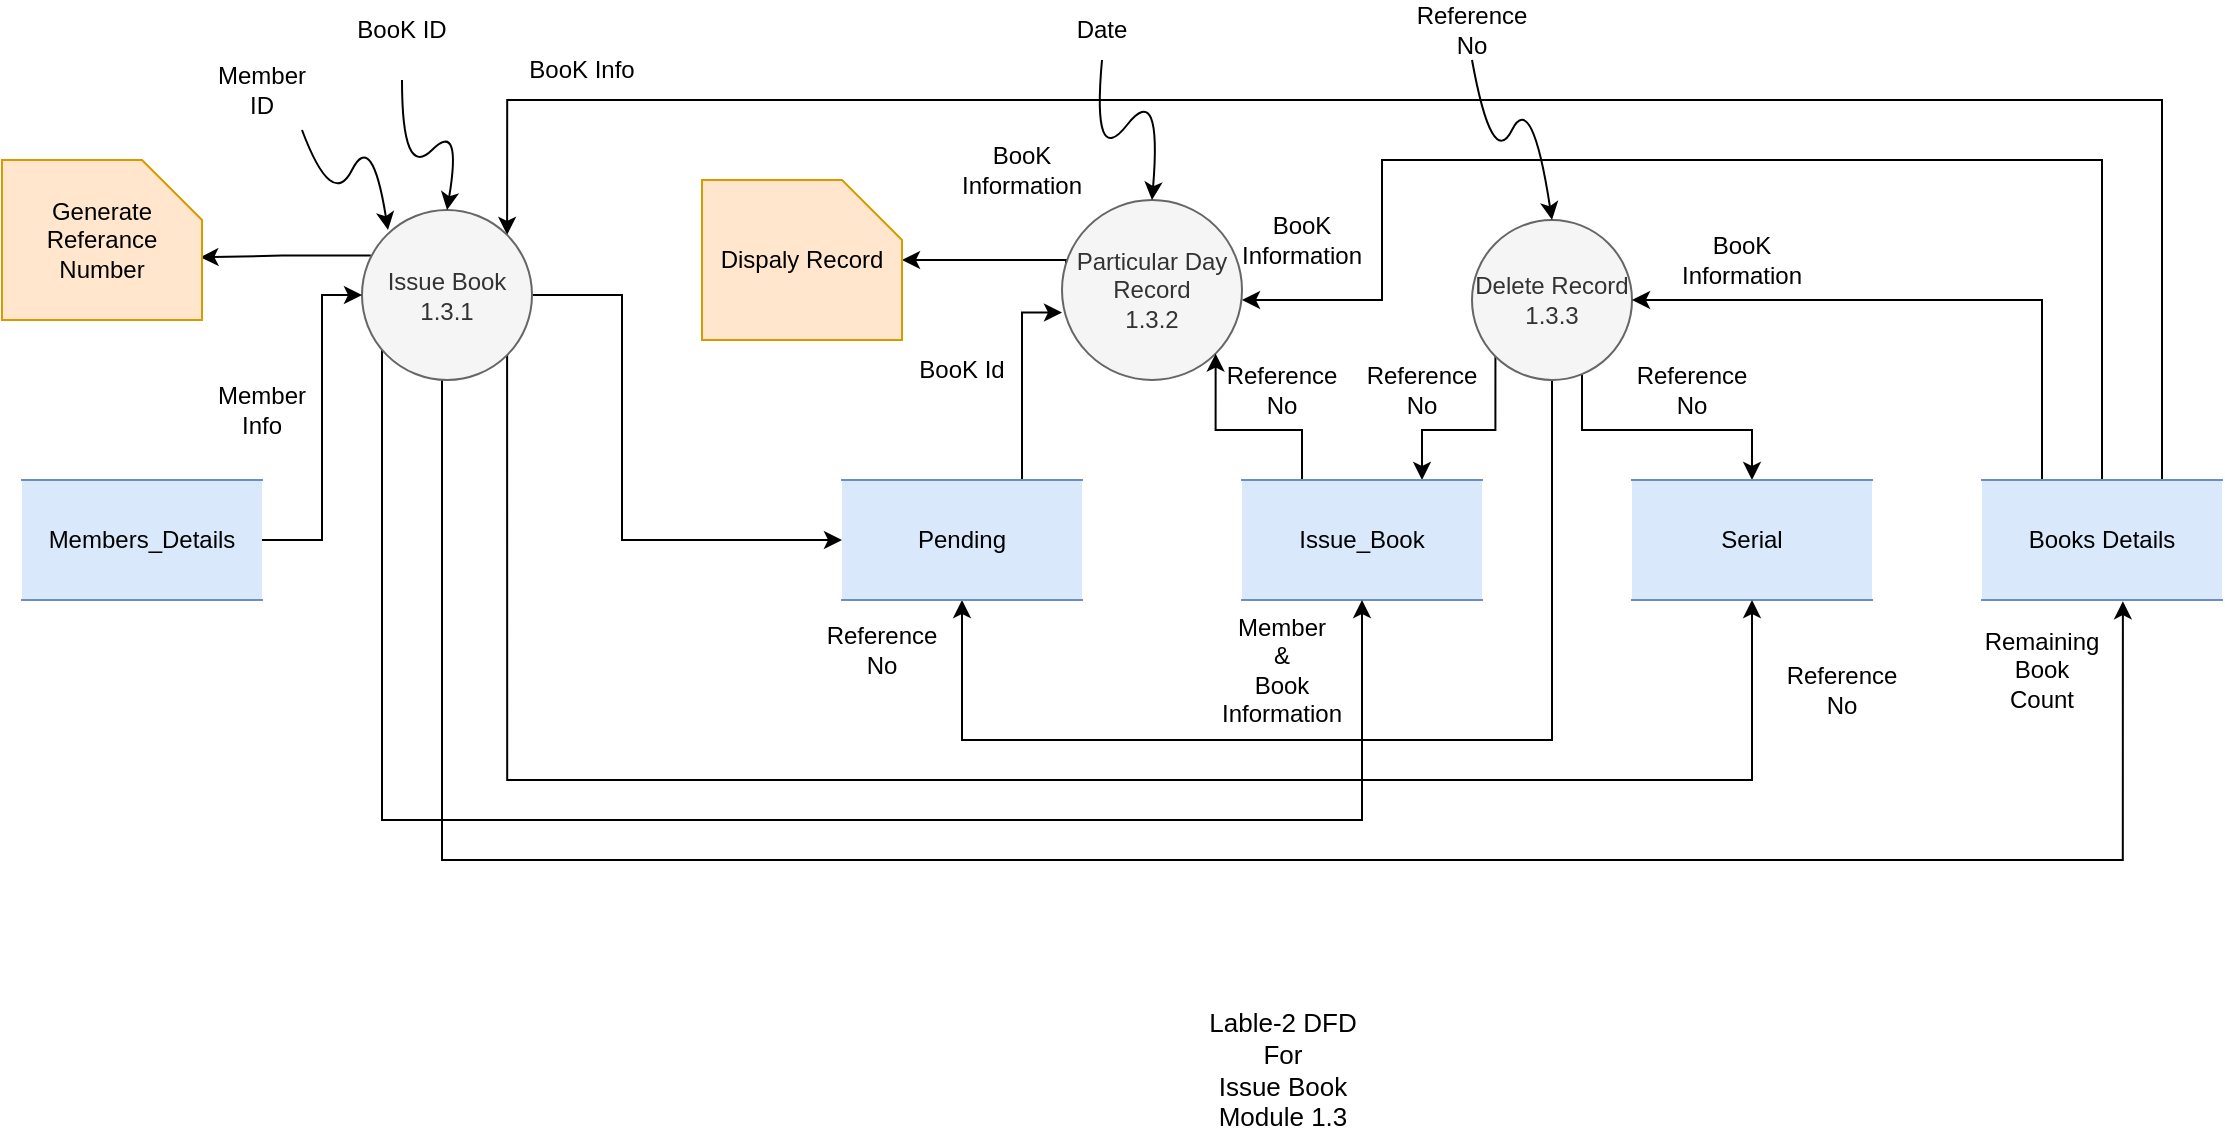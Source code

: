<mxfile version="18.0.2" type="device"><diagram id="BuydDHhDuwkZi3iiF6fx" name="Page-1"><mxGraphModel dx="1888" dy="481" grid="1" gridSize="10" guides="1" tooltips="1" connect="1" arrows="1" fold="1" page="1" pageScale="1" pageWidth="850" pageHeight="1100" math="0" shadow="0"><root><mxCell id="0"/><mxCell id="1" parent="0"/><mxCell id="3z3IuGt7AWNPgAiDlC_y-36" style="edgeStyle=orthogonalEdgeStyle;rounded=0;orthogonalLoop=1;jettySize=auto;html=1;exitX=0.05;exitY=0.293;exitDx=0;exitDy=0;entryX=0.5;entryY=0;entryDx=0;entryDy=0;entryPerimeter=0;exitPerimeter=0;" parent="1" source="3z3IuGt7AWNPgAiDlC_y-1" target="3z3IuGt7AWNPgAiDlC_y-25" edge="1"><mxGeometry relative="1" as="geometry"><Array as="points"><mxPoint x="222" y="173"/><mxPoint x="222" y="170"/></Array></mxGeometry></mxCell><mxCell id="3z3IuGt7AWNPgAiDlC_y-1" value="Particular Day&lt;br&gt;Record&lt;br&gt;1.3.2" style="ellipse;whiteSpace=wrap;html=1;aspect=fixed;fillColor=#f5f5f5;fontColor=#333333;strokeColor=#666666;" parent="1" vertex="1"><mxGeometry x="220" y="140" width="90" height="90" as="geometry"/></mxCell><mxCell id="3z3IuGt7AWNPgAiDlC_y-4" style="edgeStyle=orthogonalEdgeStyle;rounded=0;orthogonalLoop=1;jettySize=auto;html=1;exitX=0;exitY=1;exitDx=0;exitDy=0;entryX=0.75;entryY=0;entryDx=0;entryDy=0;" parent="1" source="3z3IuGt7AWNPgAiDlC_y-2" target="3z3IuGt7AWNPgAiDlC_y-3" edge="1"><mxGeometry relative="1" as="geometry"/></mxCell><mxCell id="3z3IuGt7AWNPgAiDlC_y-13" style="edgeStyle=orthogonalEdgeStyle;rounded=0;orthogonalLoop=1;jettySize=auto;html=1;exitX=1;exitY=1;exitDx=0;exitDy=0;entryX=0.5;entryY=0;entryDx=0;entryDy=0;" parent="1" source="3z3IuGt7AWNPgAiDlC_y-2" target="3z3IuGt7AWNPgAiDlC_y-9" edge="1"><mxGeometry relative="1" as="geometry"><Array as="points"><mxPoint x="480" y="218"/><mxPoint x="480" y="255"/><mxPoint x="565" y="255"/></Array></mxGeometry></mxCell><mxCell id="3z3IuGt7AWNPgAiDlC_y-14" style="edgeStyle=orthogonalEdgeStyle;rounded=0;orthogonalLoop=1;jettySize=auto;html=1;exitX=0.5;exitY=1;exitDx=0;exitDy=0;" parent="1" source="3z3IuGt7AWNPgAiDlC_y-2" target="3z3IuGt7AWNPgAiDlC_y-10" edge="1"><mxGeometry relative="1" as="geometry"><Array as="points"><mxPoint x="465" y="410"/><mxPoint x="170" y="410"/></Array></mxGeometry></mxCell><mxCell id="3z3IuGt7AWNPgAiDlC_y-2" value="Delete Record&lt;br&gt;1.3.3" style="ellipse;whiteSpace=wrap;html=1;aspect=fixed;fillColor=#f5f5f5;strokeColor=#666666;fontColor=#333333;" parent="1" vertex="1"><mxGeometry x="425" y="150" width="80" height="80" as="geometry"/></mxCell><mxCell id="3z3IuGt7AWNPgAiDlC_y-22" style="edgeStyle=orthogonalEdgeStyle;rounded=0;orthogonalLoop=1;jettySize=auto;html=1;exitX=0.25;exitY=0;exitDx=0;exitDy=0;entryX=1;entryY=1;entryDx=0;entryDy=0;" parent="1" source="3z3IuGt7AWNPgAiDlC_y-3" target="3z3IuGt7AWNPgAiDlC_y-1" edge="1"><mxGeometry relative="1" as="geometry"/></mxCell><mxCell id="3z3IuGt7AWNPgAiDlC_y-3" value="Issue_Book" style="shape=partialRectangle;whiteSpace=wrap;html=1;left=0;right=0;fillColor=#dae8fc;strokeColor=#6c8ebf;" parent="1" vertex="1"><mxGeometry x="310" y="280" width="120" height="60" as="geometry"/></mxCell><mxCell id="3z3IuGt7AWNPgAiDlC_y-9" value="Serial&lt;span style=&quot;color: rgba(0 , 0 , 0 , 0) ; font-family: monospace ; font-size: 0px&quot;&gt;%3CmxGraphModel%3E%3Croot%3E%3CmxCell%20id%3D%220%22%2F%3E%3CmxCell%20id%3D%221%22%20parent%3D%220%22%2F%3E%3CmxCell%20id%3D%222%22%20value%3D%22Issue%20Book%22%20style%3D%22shape%3DpartialRectangle%3BwhiteSpace%3Dwrap%3Bhtml%3D1%3Bleft%3D0%3Bright%3D0%3BfillColor%3Dnone%3B%22%20vertex%3D%221%22%20parent%3D%221%22%3E%3CmxGeometry%20x%3D%22310%22%20y%3D%22280%22%20width%3D%22120%22%20height%3D%2260%22%20as%3D%22geometry%22%2F%3E%3C%2FmxCell%3E%3C%2Froot%3E%3C%2FmxGraphModel%3E&lt;/span&gt;" style="shape=partialRectangle;whiteSpace=wrap;html=1;left=0;right=0;fillColor=#dae8fc;strokeColor=#6c8ebf;" parent="1" vertex="1"><mxGeometry x="505" y="280" width="120" height="60" as="geometry"/></mxCell><mxCell id="3z3IuGt7AWNPgAiDlC_y-39" style="edgeStyle=orthogonalEdgeStyle;rounded=0;orthogonalLoop=1;jettySize=auto;html=1;exitX=0.75;exitY=0;exitDx=0;exitDy=0;entryX=0;entryY=0.625;entryDx=0;entryDy=0;entryPerimeter=0;" parent="1" source="3z3IuGt7AWNPgAiDlC_y-10" target="3z3IuGt7AWNPgAiDlC_y-1" edge="1"><mxGeometry relative="1" as="geometry"/></mxCell><mxCell id="3z3IuGt7AWNPgAiDlC_y-10" value="Pending&lt;span style=&quot;color: rgba(0 , 0 , 0 , 0) ; font-family: monospace ; font-size: 0px&quot;&gt;%3CmxGraphModel%3E%3Croot%3E%3CmxCell%20id%3D%220%22%2F%3E%3CmxCell%20id%3D%221%22%20parent%3D%220%22%2F%3E%3CmxCell%20id%3D%222%22%20value%3D%22Books%20Details%22%20style%3D%22shape%3DpartialRectangle%3BwhiteSpace%3Dwrap%3Bhtml%3D1%3Bleft%3D0%3Bright%3D0%3BfillColor%3Dnone%3B%22%20vertex%3D%221%22%20parent%3D%221%22%3E%3CmxGeometry%20x%3D%22590%22%20y%3D%22300%22%20width%3D%22120%22%20height%3D%2260%22%20as%3D%22geometry%22%2F%3E%3C%2FmxCell%3E%3C%2Froot%3E%3C%2FmxGraphModel%3E&lt;/span&gt;&lt;span style=&quot;color: rgba(0 , 0 , 0 , 0) ; font-family: monospace ; font-size: 0px&quot;&gt;%3CmxGraphModel%3E%3Croot%3E%3CmxCell%20id%3D%220%22%2F%3E%3CmxCell%20id%3D%221%22%20parent%3D%220%22%2F%3E%3CmxCell%20id%3D%222%22%20value%3D%22Books%20Details%22%20style%3D%22shape%3DpartialRectangle%3BwhiteSpace%3Dwrap%3Bhtml%3D1%3Bleft%3D0%3Bright%3D0%3BfillColor%3Dnone%3B%22%20vertex%3D%221%22%20parent%3D%221%22%3E%3CmxGeometry%20x%3D%22590%22%20y%3D%22300%22%20width%3D%22120%22%20height%3D%2260%22%20as%3D%22geometry%22%2F%3E%3C%2FmxCell%3E%3C%2Froot%3E%3C%2FmxGraphModel%3E&lt;/span&gt;&lt;span style=&quot;color: rgba(0 , 0 , 0 , 0) ; font-family: monospace ; font-size: 0px&quot;&gt;%3CmxGraphModel%3E%3Croot%3E%3CmxCell%20id%3D%220%22%2F%3E%3CmxCell%20id%3D%221%22%20parent%3D%220%22%2F%3E%3CmxCell%20id%3D%222%22%20value%3D%22Books%20Details%22%20style%3D%22shape%3DpartialRectangle%3BwhiteSpace%3Dwrap%3Bhtml%3D1%3Bleft%3D0%3Bright%3D0%3BfillColor%3Dnone%3B%22%20vertex%3D%221%22%20parent%3D%221%22%3E%3CmxGeometry%20x%3D%22590%22%20y%3D%22300%22%20width%3D%22120%22%20height%3D%2260%22%20as%3D%22geometry%22%2F%3E%3C%2FmxCell%3E%3C%2Froot%3E%3C%2FmxGraphModel%3E&lt;/span&gt;" style="shape=partialRectangle;whiteSpace=wrap;html=1;left=0;right=0;fillColor=#dae8fc;strokeColor=#6c8ebf;" parent="1" vertex="1"><mxGeometry x="110" y="280" width="120" height="60" as="geometry"/></mxCell><mxCell id="3z3IuGt7AWNPgAiDlC_y-24" style="edgeStyle=orthogonalEdgeStyle;rounded=0;orthogonalLoop=1;jettySize=auto;html=1;exitX=0.5;exitY=0;exitDx=0;exitDy=0;" parent="1" source="3z3IuGt7AWNPgAiDlC_y-11" edge="1"><mxGeometry relative="1" as="geometry"><Array as="points"><mxPoint x="740" y="120"/><mxPoint x="380" y="120"/><mxPoint x="380" y="190"/></Array><mxPoint x="310" y="190" as="targetPoint"/></mxGeometry></mxCell><mxCell id="3z3IuGt7AWNPgAiDlC_y-33" style="edgeStyle=orthogonalEdgeStyle;rounded=0;orthogonalLoop=1;jettySize=auto;html=1;exitX=0.25;exitY=0;exitDx=0;exitDy=0;entryX=1;entryY=0.5;entryDx=0;entryDy=0;" parent="1" source="3z3IuGt7AWNPgAiDlC_y-11" target="3z3IuGt7AWNPgAiDlC_y-2" edge="1"><mxGeometry relative="1" as="geometry"/></mxCell><mxCell id="VrXN9xMEEBMDuSCxxYAL-13" style="edgeStyle=orthogonalEdgeStyle;rounded=0;orthogonalLoop=1;jettySize=auto;html=1;exitX=0.75;exitY=0;exitDx=0;exitDy=0;entryX=1;entryY=0;entryDx=0;entryDy=0;" parent="1" source="3z3IuGt7AWNPgAiDlC_y-11" target="VrXN9xMEEBMDuSCxxYAL-3" edge="1"><mxGeometry relative="1" as="geometry"><Array as="points"><mxPoint x="770" y="90"/><mxPoint x="-57" y="90"/></Array></mxGeometry></mxCell><mxCell id="3z3IuGt7AWNPgAiDlC_y-11" value="Books Details" style="shape=partialRectangle;whiteSpace=wrap;html=1;left=0;right=0;fillColor=#dae8fc;strokeColor=#6c8ebf;" parent="1" vertex="1"><mxGeometry x="680" y="280" width="120" height="60" as="geometry"/></mxCell><mxCell id="3z3IuGt7AWNPgAiDlC_y-12" value="Reference No" style="text;html=1;strokeColor=none;fillColor=none;align=center;verticalAlign=middle;whiteSpace=wrap;rounded=0;" parent="1" vertex="1"><mxGeometry x="395" y="40" width="60" height="30" as="geometry"/></mxCell><mxCell id="3z3IuGt7AWNPgAiDlC_y-20" value="Date" style="text;html=1;strokeColor=none;fillColor=none;align=center;verticalAlign=middle;whiteSpace=wrap;rounded=0;" parent="1" vertex="1"><mxGeometry x="210" y="40" width="60" height="30" as="geometry"/></mxCell><mxCell id="3z3IuGt7AWNPgAiDlC_y-25" value="Dispaly Record&lt;br&gt;" style="shape=card;whiteSpace=wrap;html=1;direction=south;fillColor=#ffe6cc;strokeColor=#d79b00;" parent="1" vertex="1"><mxGeometry x="40" y="130" width="100" height="80" as="geometry"/></mxCell><mxCell id="3z3IuGt7AWNPgAiDlC_y-26" value="BooK Information" style="text;html=1;strokeColor=none;fillColor=none;align=center;verticalAlign=middle;whiteSpace=wrap;rounded=0;" parent="1" vertex="1"><mxGeometry x="530" y="155" width="60" height="30" as="geometry"/></mxCell><mxCell id="3z3IuGt7AWNPgAiDlC_y-30" value="Reference No" style="text;html=1;strokeColor=none;fillColor=none;align=center;verticalAlign=middle;whiteSpace=wrap;rounded=0;" parent="1" vertex="1"><mxGeometry x="505" y="220" width="60" height="30" as="geometry"/></mxCell><mxCell id="3z3IuGt7AWNPgAiDlC_y-31" value="Reference No" style="text;html=1;strokeColor=none;fillColor=none;align=center;verticalAlign=middle;whiteSpace=wrap;rounded=0;" parent="1" vertex="1"><mxGeometry x="370" y="220" width="60" height="30" as="geometry"/></mxCell><mxCell id="3z3IuGt7AWNPgAiDlC_y-34" value="Reference No" style="text;html=1;strokeColor=none;fillColor=none;align=center;verticalAlign=middle;whiteSpace=wrap;rounded=0;" parent="1" vertex="1"><mxGeometry x="100" y="350" width="60" height="30" as="geometry"/></mxCell><mxCell id="3z3IuGt7AWNPgAiDlC_y-35" value="BooK Information" style="text;html=1;strokeColor=none;fillColor=none;align=center;verticalAlign=middle;whiteSpace=wrap;rounded=0;" parent="1" vertex="1"><mxGeometry x="310" y="145" width="60" height="30" as="geometry"/></mxCell><mxCell id="3z3IuGt7AWNPgAiDlC_y-37" value="BooK Id" style="text;html=1;strokeColor=none;fillColor=none;align=center;verticalAlign=middle;whiteSpace=wrap;rounded=0;" parent="1" vertex="1"><mxGeometry x="140" y="210" width="60" height="30" as="geometry"/></mxCell><mxCell id="3z3IuGt7AWNPgAiDlC_y-38" value="Reference No" style="text;html=1;strokeColor=none;fillColor=none;align=center;verticalAlign=middle;whiteSpace=wrap;rounded=0;" parent="1" vertex="1"><mxGeometry x="300" y="220" width="60" height="30" as="geometry"/></mxCell><mxCell id="3z3IuGt7AWNPgAiDlC_y-40" value="BooK Information" style="text;html=1;strokeColor=none;fillColor=none;align=center;verticalAlign=middle;whiteSpace=wrap;rounded=0;" parent="1" vertex="1"><mxGeometry x="170" y="110" width="60" height="30" as="geometry"/></mxCell><mxCell id="VrXN9xMEEBMDuSCxxYAL-1" value="" style="curved=1;endArrow=classic;html=1;rounded=0;entryX=0.5;entryY=0;entryDx=0;entryDy=0;exitX=0.5;exitY=1;exitDx=0;exitDy=0;" parent="1" source="3z3IuGt7AWNPgAiDlC_y-12" target="3z3IuGt7AWNPgAiDlC_y-2" edge="1"><mxGeometry width="50" height="50" relative="1" as="geometry"><mxPoint x="420" y="75" as="sourcePoint"/><mxPoint x="463" y="135" as="targetPoint"/><Array as="points"><mxPoint x="435" y="125"/><mxPoint x="455" y="85"/></Array></mxGeometry></mxCell><mxCell id="VrXN9xMEEBMDuSCxxYAL-2" value="" style="curved=1;endArrow=classic;html=1;rounded=0;" parent="1" edge="1"><mxGeometry width="50" height="50" relative="1" as="geometry"><mxPoint x="240" y="70" as="sourcePoint"/><mxPoint x="265" y="140" as="targetPoint"/><Array as="points"><mxPoint x="235" y="125"/><mxPoint x="270" y="80"/></Array></mxGeometry></mxCell><mxCell id="VrXN9xMEEBMDuSCxxYAL-10" style="edgeStyle=orthogonalEdgeStyle;rounded=0;orthogonalLoop=1;jettySize=auto;html=1;exitX=1;exitY=0.5;exitDx=0;exitDy=0;" parent="1" source="VrXN9xMEEBMDuSCxxYAL-3" edge="1"><mxGeometry relative="1" as="geometry"><mxPoint x="110" y="310" as="targetPoint"/><Array as="points"><mxPoint y="188"/><mxPoint y="310"/></Array></mxGeometry></mxCell><mxCell id="VrXN9xMEEBMDuSCxxYAL-11" style="edgeStyle=orthogonalEdgeStyle;rounded=0;orthogonalLoop=1;jettySize=auto;html=1;entryX=0.5;entryY=1;entryDx=0;entryDy=0;" parent="1" target="3z3IuGt7AWNPgAiDlC_y-3" edge="1"><mxGeometry relative="1" as="geometry"><mxPoint x="-120" y="208" as="sourcePoint"/><Array as="points"><mxPoint x="-120" y="208"/><mxPoint x="-120" y="450"/><mxPoint x="370" y="450"/></Array></mxGeometry></mxCell><mxCell id="VrXN9xMEEBMDuSCxxYAL-20" style="edgeStyle=orthogonalEdgeStyle;rounded=0;orthogonalLoop=1;jettySize=auto;html=1;exitX=1;exitY=1;exitDx=0;exitDy=0;" parent="1" source="VrXN9xMEEBMDuSCxxYAL-3" target="3z3IuGt7AWNPgAiDlC_y-9" edge="1"><mxGeometry relative="1" as="geometry"><Array as="points"><mxPoint x="-57" y="430"/><mxPoint x="565" y="430"/></Array></mxGeometry></mxCell><mxCell id="VrXN9xMEEBMDuSCxxYAL-24" style="edgeStyle=orthogonalEdgeStyle;rounded=0;orthogonalLoop=1;jettySize=auto;html=1;exitX=1;exitY=1;exitDx=0;exitDy=0;entryX=0.587;entryY=1.01;entryDx=0;entryDy=0;entryPerimeter=0;" parent="1" source="VrXN9xMEEBMDuSCxxYAL-3" target="3z3IuGt7AWNPgAiDlC_y-11" edge="1"><mxGeometry relative="1" as="geometry"><Array as="points"><mxPoint x="-90" y="218"/><mxPoint x="-90" y="470"/><mxPoint x="750" y="470"/></Array></mxGeometry></mxCell><mxCell id="VrXN9xMEEBMDuSCxxYAL-26" style="edgeStyle=orthogonalEdgeStyle;rounded=0;orthogonalLoop=1;jettySize=auto;html=1;exitX=0.052;exitY=0.268;exitDx=0;exitDy=0;exitPerimeter=0;entryX=0.608;entryY=0.008;entryDx=0;entryDy=0;entryPerimeter=0;" parent="1" source="VrXN9xMEEBMDuSCxxYAL-3" target="VrXN9xMEEBMDuSCxxYAL-19" edge="1"><mxGeometry relative="1" as="geometry"><mxPoint x="-260" y="168" as="targetPoint"/><Array as="points"/></mxGeometry></mxCell><mxCell id="VrXN9xMEEBMDuSCxxYAL-3" value="Issue Book&lt;br&gt;1.3.1" style="ellipse;whiteSpace=wrap;html=1;aspect=fixed;fillColor=#f5f5f5;fontColor=#333333;strokeColor=#666666;" parent="1" vertex="1"><mxGeometry x="-130" y="145" width="85" height="85" as="geometry"/></mxCell><mxCell id="VrXN9xMEEBMDuSCxxYAL-4" value="" style="curved=1;endArrow=classic;html=1;rounded=0;entryX=0.5;entryY=0;entryDx=0;entryDy=0;exitX=0.5;exitY=1;exitDx=0;exitDy=0;" parent="1" edge="1"><mxGeometry width="50" height="50" relative="1" as="geometry"><mxPoint x="-160" y="105" as="sourcePoint"/><mxPoint x="-117" y="155" as="targetPoint"/><Array as="points"><mxPoint x="-145" y="145"/><mxPoint x="-125" y="105"/></Array></mxGeometry></mxCell><mxCell id="VrXN9xMEEBMDuSCxxYAL-5" value="" style="curved=1;endArrow=classic;html=1;rounded=0;entryX=0.5;entryY=0;entryDx=0;entryDy=0;" parent="1" target="VrXN9xMEEBMDuSCxxYAL-3" edge="1"><mxGeometry width="50" height="50" relative="1" as="geometry"><mxPoint x="-110" y="80" as="sourcePoint"/><mxPoint x="-77" y="145" as="targetPoint"/><Array as="points"><mxPoint x="-110" y="130"/><mxPoint x="-80" y="100"/></Array></mxGeometry></mxCell><mxCell id="VrXN9xMEEBMDuSCxxYAL-7" value="BooK ID" style="text;html=1;strokeColor=none;fillColor=none;align=center;verticalAlign=middle;whiteSpace=wrap;rounded=0;" parent="1" vertex="1"><mxGeometry x="-140" y="40" width="60" height="30" as="geometry"/></mxCell><mxCell id="VrXN9xMEEBMDuSCxxYAL-8" value="Member ID" style="text;html=1;strokeColor=none;fillColor=none;align=center;verticalAlign=middle;whiteSpace=wrap;rounded=0;" parent="1" vertex="1"><mxGeometry x="-210" y="70" width="60" height="30" as="geometry"/></mxCell><mxCell id="VrXN9xMEEBMDuSCxxYAL-12" value="Member &lt;br&gt;&amp;amp;&lt;br&gt;Book Information" style="text;html=1;strokeColor=none;fillColor=none;align=center;verticalAlign=middle;whiteSpace=wrap;rounded=0;" parent="1" vertex="1"><mxGeometry x="300" y="360" width="60" height="30" as="geometry"/></mxCell><mxCell id="VrXN9xMEEBMDuSCxxYAL-14" value="BooK Info" style="text;html=1;strokeColor=none;fillColor=none;align=center;verticalAlign=middle;whiteSpace=wrap;rounded=0;" parent="1" vertex="1"><mxGeometry x="-50" y="60" width="60" height="30" as="geometry"/></mxCell><mxCell id="VrXN9xMEEBMDuSCxxYAL-17" style="edgeStyle=orthogonalEdgeStyle;rounded=0;orthogonalLoop=1;jettySize=auto;html=1;exitX=1;exitY=0.5;exitDx=0;exitDy=0;entryX=0;entryY=0.5;entryDx=0;entryDy=0;" parent="1" source="VrXN9xMEEBMDuSCxxYAL-15" target="VrXN9xMEEBMDuSCxxYAL-3" edge="1"><mxGeometry relative="1" as="geometry"><Array as="points"><mxPoint x="-150" y="310"/><mxPoint x="-150" y="188"/></Array></mxGeometry></mxCell><mxCell id="VrXN9xMEEBMDuSCxxYAL-15" value="&lt;span style=&quot;&quot;&gt;Members_Details&lt;/span&gt;" style="shape=partialRectangle;whiteSpace=wrap;html=1;left=0;right=0;fillColor=#dae8fc;strokeColor=#6c8ebf;" parent="1" vertex="1"><mxGeometry x="-300" y="280" width="120" height="60" as="geometry"/></mxCell><mxCell id="VrXN9xMEEBMDuSCxxYAL-18" value="Member Info" style="text;html=1;strokeColor=none;fillColor=none;align=center;verticalAlign=middle;whiteSpace=wrap;rounded=0;" parent="1" vertex="1"><mxGeometry x="-210" y="230" width="60" height="30" as="geometry"/></mxCell><mxCell id="VrXN9xMEEBMDuSCxxYAL-19" value="Generate Referance Number" style="shape=card;whiteSpace=wrap;html=1;direction=south;fillColor=#ffe6cc;strokeColor=#d79b00;" parent="1" vertex="1"><mxGeometry x="-310" y="120" width="100" height="80" as="geometry"/></mxCell><mxCell id="VrXN9xMEEBMDuSCxxYAL-23" value="Reference No" style="text;html=1;strokeColor=none;fillColor=none;align=center;verticalAlign=middle;whiteSpace=wrap;rounded=0;" parent="1" vertex="1"><mxGeometry x="580" y="370" width="60" height="30" as="geometry"/></mxCell><mxCell id="VrXN9xMEEBMDuSCxxYAL-27" value="Remaining Book Count" style="text;html=1;strokeColor=none;fillColor=none;align=center;verticalAlign=middle;whiteSpace=wrap;rounded=0;" parent="1" vertex="1"><mxGeometry x="680" y="360" width="60" height="30" as="geometry"/></mxCell><mxCell id="VrXN9xMEEBMDuSCxxYAL-29" value="&lt;font style=&quot;font-size: 13px&quot;&gt;Lable-2 DFD&lt;br&gt;For&lt;br&gt;Issue Book&lt;br&gt;Module 1.3&lt;/font&gt;" style="text;html=1;strokeColor=none;fillColor=none;align=center;verticalAlign=middle;whiteSpace=wrap;rounded=0;fontSize=11;" parent="1" vertex="1"><mxGeometry x="272.5" y="560" width="115" height="30" as="geometry"/></mxCell></root></mxGraphModel></diagram></mxfile>